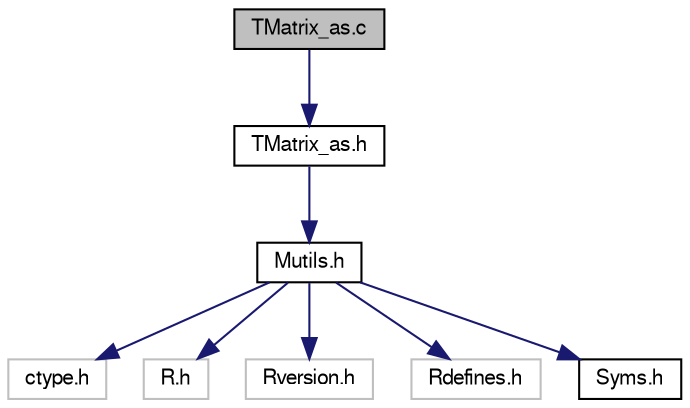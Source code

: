digraph G
{
  edge [fontname="FreeSans",fontsize=10,labelfontname="FreeSans",labelfontsize=10];
  node [fontname="FreeSans",fontsize=10,shape=record];
  Node1 [label="TMatrix_as.c",height=0.2,width=0.4,color="black", fillcolor="grey75", style="filled" fontcolor="black"];
  Node1 -> Node2 [color="midnightblue",fontsize=10,style="solid",fontname="FreeSans"];
  Node2 [label="TMatrix_as.h",height=0.2,width=0.4,color="black", fillcolor="white", style="filled",URL="$TMatrix__as_8h.html"];
  Node2 -> Node3 [color="midnightblue",fontsize=10,style="solid",fontname="FreeSans"];
  Node3 [label="Mutils.h",height=0.2,width=0.4,color="black", fillcolor="white", style="filled",URL="$Mutils_8h.html"];
  Node3 -> Node4 [color="midnightblue",fontsize=10,style="solid",fontname="FreeSans"];
  Node4 [label="ctype.h",height=0.2,width=0.4,color="grey75", fillcolor="white", style="filled"];
  Node3 -> Node5 [color="midnightblue",fontsize=10,style="solid",fontname="FreeSans"];
  Node5 [label="R.h",height=0.2,width=0.4,color="grey75", fillcolor="white", style="filled"];
  Node3 -> Node6 [color="midnightblue",fontsize=10,style="solid",fontname="FreeSans"];
  Node6 [label="Rversion.h",height=0.2,width=0.4,color="grey75", fillcolor="white", style="filled"];
  Node3 -> Node7 [color="midnightblue",fontsize=10,style="solid",fontname="FreeSans"];
  Node7 [label="Rdefines.h",height=0.2,width=0.4,color="grey75", fillcolor="white", style="filled"];
  Node3 -> Node8 [color="midnightblue",fontsize=10,style="solid",fontname="FreeSans"];
  Node8 [label="Syms.h",height=0.2,width=0.4,color="black", fillcolor="white", style="filled",URL="$Syms_8h.html"];
}
